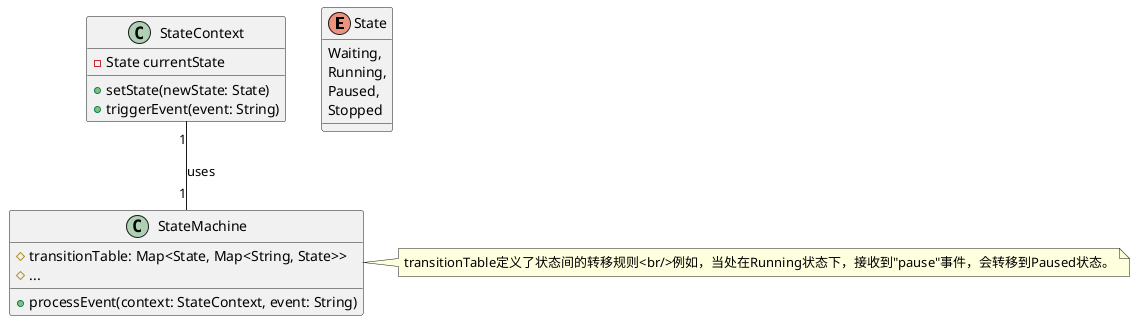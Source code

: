 @startuml
enum State {
    Waiting,
    Running,
    Paused,
    Stopped
}

class StateContext {
    - State currentState
    + setState(newState: State)
    + triggerEvent(event: String)
}

class StateMachine {
    + processEvent(context: StateContext, event: String)
    # transitionTable: Map<State, Map<String, State>>
    # ...
}

StateContext "1" -- "1" StateMachine: uses

note right of StateMachine: transitionTable定义了状态间的转移规则<br/>例如，当处在Running状态下，接收到"pause"事件，会转移到Paused状态。

@enduml